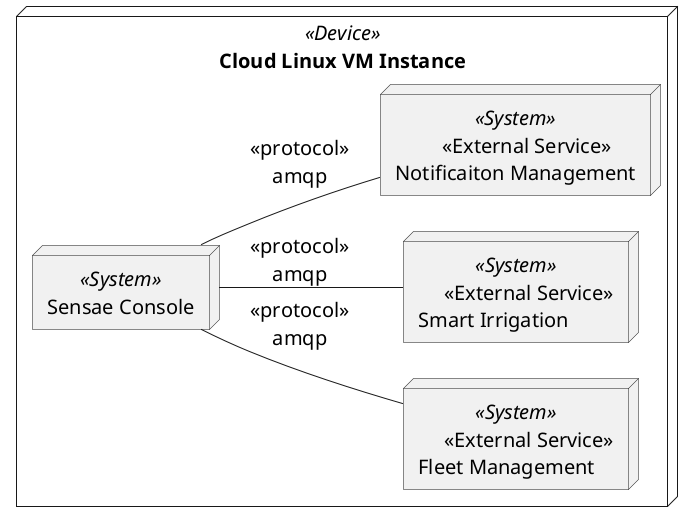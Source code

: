 @startuml physical-view-multi-tenant

left to right direction

skinparam defaultFontSize 20
skinparam Monochrome true
skinparam sequenceMessageAlign center
skinparam componentStyle uml2
skinparam packageStyle rectangle

node "Cloud Linux VM Instance" <<Device>> {
    node "Sensae Console" <<System>> as SYSTEM1
    node "     <<External Service>>\nFleet Management" <<System>> as SYSTEM2
    node "     <<External Service>>\nSmart Irrigation" <<System>> as SYSTEM3
    node "         <<External Service>>\nNotificaiton Management" <<System>> as SYSTEM4
}

SYSTEM1 -- SYSTEM2 : "<<protocol>>\namqp"
SYSTEM1 -- SYSTEM3 : "<<protocol>>\namqp"
SYSTEM1 -- SYSTEM4 : "<<protocol>>\namqp"

@enduml
